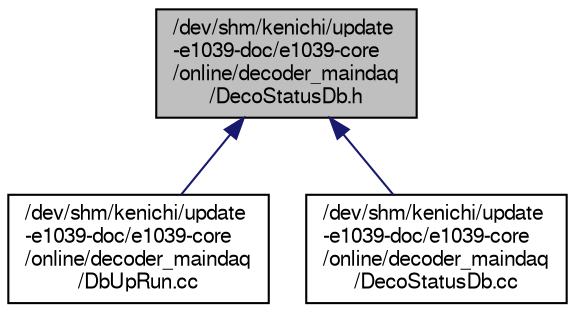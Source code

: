 digraph "/dev/shm/kenichi/update-e1039-doc/e1039-core/online/decoder_maindaq/DecoStatusDb.h"
{
  bgcolor="transparent";
  edge [fontname="FreeSans",fontsize="10",labelfontname="FreeSans",labelfontsize="10"];
  node [fontname="FreeSans",fontsize="10",shape=record];
  Node1 [label="/dev/shm/kenichi/update\l-e1039-doc/e1039-core\l/online/decoder_maindaq\l/DecoStatusDb.h",height=0.2,width=0.4,color="black", fillcolor="grey75", style="filled" fontcolor="black"];
  Node1 -> Node2 [dir="back",color="midnightblue",fontsize="10",style="solid",fontname="FreeSans"];
  Node2 [label="/dev/shm/kenichi/update\l-e1039-doc/e1039-core\l/online/decoder_maindaq\l/DbUpRun.cc",height=0.2,width=0.4,color="black",URL="$dc/d50/DbUpRun_8cc.html"];
  Node1 -> Node3 [dir="back",color="midnightblue",fontsize="10",style="solid",fontname="FreeSans"];
  Node3 [label="/dev/shm/kenichi/update\l-e1039-doc/e1039-core\l/online/decoder_maindaq\l/DecoStatusDb.cc",height=0.2,width=0.4,color="black",URL="$d0/d69/DecoStatusDb_8cc.html"];
}
